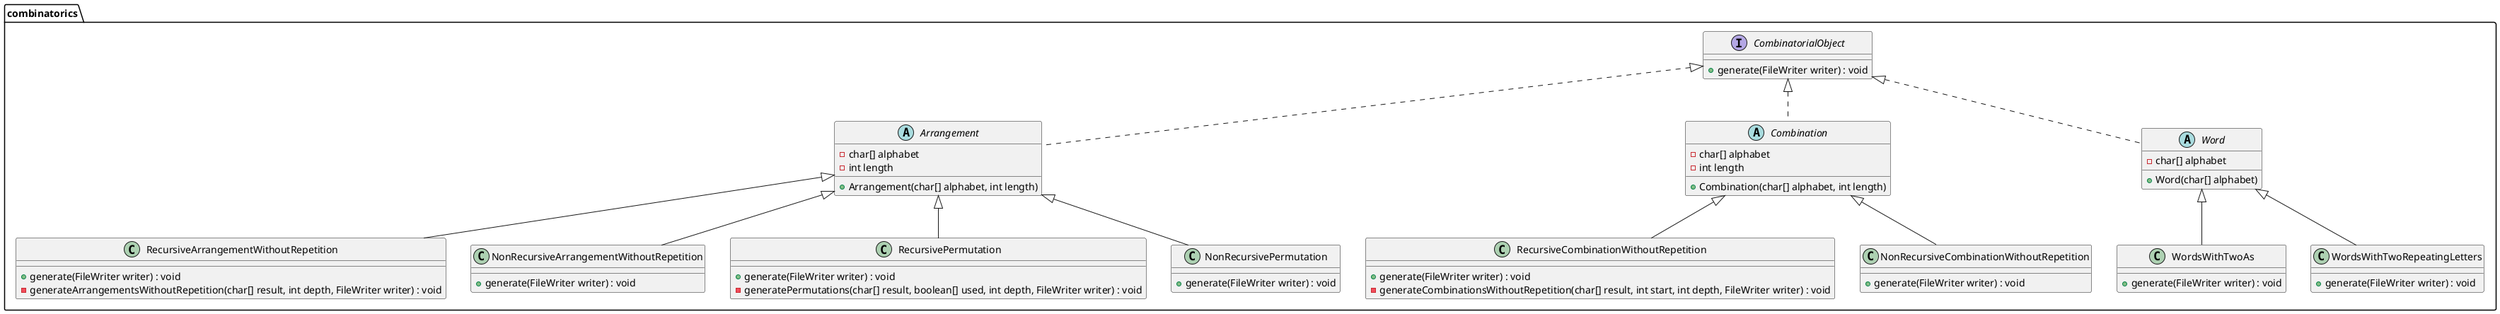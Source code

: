 @startuml
package combinatorics {
    interface CombinatorialObject {
        +generate(FileWriter writer) : void
    }

    abstract class Arrangement {
        -char[] alphabet
        -int length
        +Arrangement(char[] alphabet, int length)
    }

    abstract class Combination {
        -char[] alphabet
        -int length
        +Combination(char[] alphabet, int length)
    }

    abstract class Word {
        -char[] alphabet
        +Word(char[] alphabet)
    }

    class RecursiveArrangementWithoutRepetition {
        +generate(FileWriter writer) : void
        -generateArrangementsWithoutRepetition(char[] result, int depth, FileWriter writer) : void
    }

    class NonRecursiveArrangementWithoutRepetition {
        +generate(FileWriter writer) : void
    }

    class RecursivePermutation {
        +generate(FileWriter writer) : void
        -generatePermutations(char[] result, boolean[] used, int depth, FileWriter writer) : void
    }

    class NonRecursivePermutation {
        +generate(FileWriter writer) : void
    }

    class RecursiveCombinationWithoutRepetition {
        +generate(FileWriter writer) : void
        -generateCombinationsWithoutRepetition(char[] result, int start, int depth, FileWriter writer) : void
    }

    class NonRecursiveCombinationWithoutRepetition {
        +generate(FileWriter writer) : void
    }

    class WordsWithTwoAs {
        +generate(FileWriter writer) : void
    }

    class WordsWithTwoRepeatingLetters {
        +generate(FileWriter writer) : void
    }

    CombinatorialObject <|.. Arrangement
    CombinatorialObject <|.. Combination
    CombinatorialObject <|.. Word

    Arrangement <|-- RecursiveArrangementWithoutRepetition
    Arrangement <|-- NonRecursiveArrangementWithoutRepetition
    Arrangement <|-- RecursivePermutation
    Arrangement <|-- NonRecursivePermutation

    Combination <|-- RecursiveCombinationWithoutRepetition
    Combination <|-- NonRecursiveCombinationWithoutRepetition

    Word <|-- WordsWithTwoAs
    Word <|-- WordsWithTwoRepeatingLetters
}
@enduml